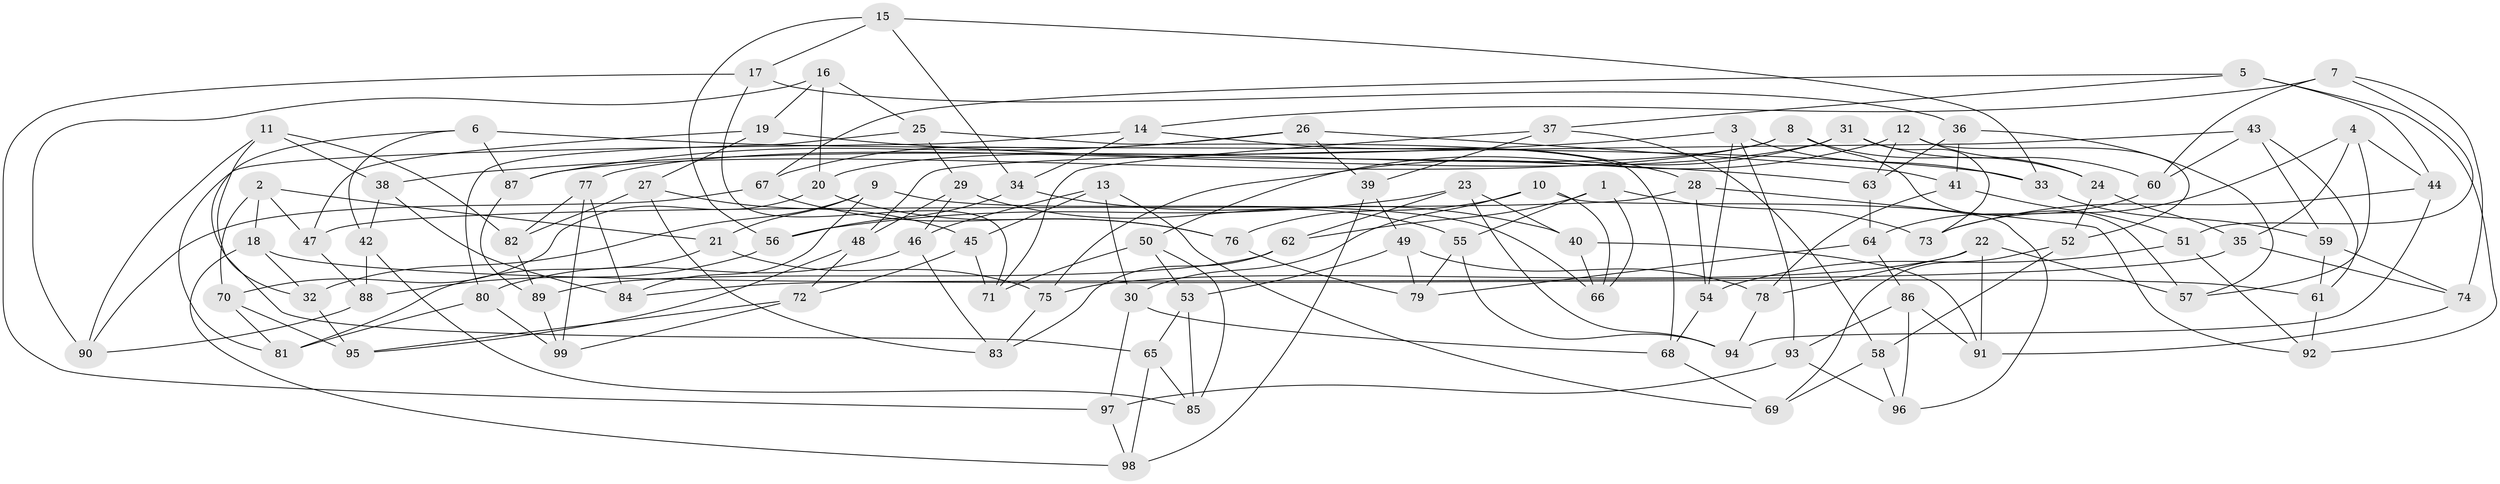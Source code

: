 // coarse degree distribution, {4: 0.3870967741935484, 6: 0.5161290322580645, 5: 0.06451612903225806, 3: 0.03225806451612903}
// Generated by graph-tools (version 1.1) at 2025/42/03/06/25 10:42:20]
// undirected, 99 vertices, 198 edges
graph export_dot {
graph [start="1"]
  node [color=gray90,style=filled];
  1;
  2;
  3;
  4;
  5;
  6;
  7;
  8;
  9;
  10;
  11;
  12;
  13;
  14;
  15;
  16;
  17;
  18;
  19;
  20;
  21;
  22;
  23;
  24;
  25;
  26;
  27;
  28;
  29;
  30;
  31;
  32;
  33;
  34;
  35;
  36;
  37;
  38;
  39;
  40;
  41;
  42;
  43;
  44;
  45;
  46;
  47;
  48;
  49;
  50;
  51;
  52;
  53;
  54;
  55;
  56;
  57;
  58;
  59;
  60;
  61;
  62;
  63;
  64;
  65;
  66;
  67;
  68;
  69;
  70;
  71;
  72;
  73;
  74;
  75;
  76;
  77;
  78;
  79;
  80;
  81;
  82;
  83;
  84;
  85;
  86;
  87;
  88;
  89;
  90;
  91;
  92;
  93;
  94;
  95;
  96;
  97;
  98;
  99;
  1 -- 66;
  1 -- 73;
  1 -- 55;
  1 -- 62;
  2 -- 47;
  2 -- 70;
  2 -- 18;
  2 -- 21;
  3 -- 38;
  3 -- 93;
  3 -- 54;
  3 -- 33;
  4 -- 57;
  4 -- 35;
  4 -- 73;
  4 -- 44;
  5 -- 67;
  5 -- 44;
  5 -- 92;
  5 -- 37;
  6 -- 87;
  6 -- 42;
  6 -- 33;
  6 -- 32;
  7 -- 74;
  7 -- 14;
  7 -- 51;
  7 -- 60;
  8 -- 20;
  8 -- 87;
  8 -- 57;
  8 -- 24;
  9 -- 66;
  9 -- 32;
  9 -- 21;
  9 -- 84;
  10 -- 76;
  10 -- 66;
  10 -- 30;
  10 -- 96;
  11 -- 82;
  11 -- 38;
  11 -- 90;
  11 -- 65;
  12 -- 24;
  12 -- 75;
  12 -- 52;
  12 -- 63;
  13 -- 45;
  13 -- 69;
  13 -- 30;
  13 -- 46;
  14 -- 34;
  14 -- 28;
  14 -- 81;
  15 -- 56;
  15 -- 34;
  15 -- 17;
  15 -- 33;
  16 -- 90;
  16 -- 20;
  16 -- 19;
  16 -- 25;
  17 -- 71;
  17 -- 97;
  17 -- 36;
  18 -- 32;
  18 -- 61;
  18 -- 98;
  19 -- 27;
  19 -- 63;
  19 -- 47;
  20 -- 70;
  20 -- 76;
  21 -- 75;
  21 -- 81;
  22 -- 75;
  22 -- 57;
  22 -- 91;
  22 -- 78;
  23 -- 56;
  23 -- 62;
  23 -- 94;
  23 -- 40;
  24 -- 52;
  24 -- 35;
  25 -- 68;
  25 -- 80;
  25 -- 29;
  26 -- 41;
  26 -- 87;
  26 -- 67;
  26 -- 39;
  27 -- 82;
  27 -- 83;
  27 -- 45;
  28 -- 92;
  28 -- 47;
  28 -- 54;
  29 -- 48;
  29 -- 55;
  29 -- 46;
  30 -- 68;
  30 -- 97;
  31 -- 73;
  31 -- 50;
  31 -- 77;
  31 -- 60;
  32 -- 95;
  33 -- 59;
  34 -- 40;
  34 -- 56;
  35 -- 84;
  35 -- 74;
  36 -- 41;
  36 -- 57;
  36 -- 63;
  37 -- 39;
  37 -- 71;
  37 -- 58;
  38 -- 42;
  38 -- 84;
  39 -- 98;
  39 -- 49;
  40 -- 66;
  40 -- 91;
  41 -- 78;
  41 -- 51;
  42 -- 85;
  42 -- 88;
  43 -- 61;
  43 -- 59;
  43 -- 48;
  43 -- 60;
  44 -- 94;
  44 -- 73;
  45 -- 72;
  45 -- 71;
  46 -- 83;
  46 -- 80;
  47 -- 88;
  48 -- 95;
  48 -- 72;
  49 -- 78;
  49 -- 79;
  49 -- 53;
  50 -- 53;
  50 -- 85;
  50 -- 71;
  51 -- 54;
  51 -- 92;
  52 -- 69;
  52 -- 58;
  53 -- 85;
  53 -- 65;
  54 -- 68;
  55 -- 79;
  55 -- 94;
  56 -- 88;
  58 -- 96;
  58 -- 69;
  59 -- 74;
  59 -- 61;
  60 -- 64;
  61 -- 92;
  62 -- 83;
  62 -- 89;
  63 -- 64;
  64 -- 86;
  64 -- 79;
  65 -- 98;
  65 -- 85;
  67 -- 76;
  67 -- 90;
  68 -- 69;
  70 -- 95;
  70 -- 81;
  72 -- 99;
  72 -- 95;
  74 -- 91;
  75 -- 83;
  76 -- 79;
  77 -- 84;
  77 -- 82;
  77 -- 99;
  78 -- 94;
  80 -- 81;
  80 -- 99;
  82 -- 89;
  86 -- 93;
  86 -- 91;
  86 -- 96;
  87 -- 89;
  88 -- 90;
  89 -- 99;
  93 -- 97;
  93 -- 96;
  97 -- 98;
}
